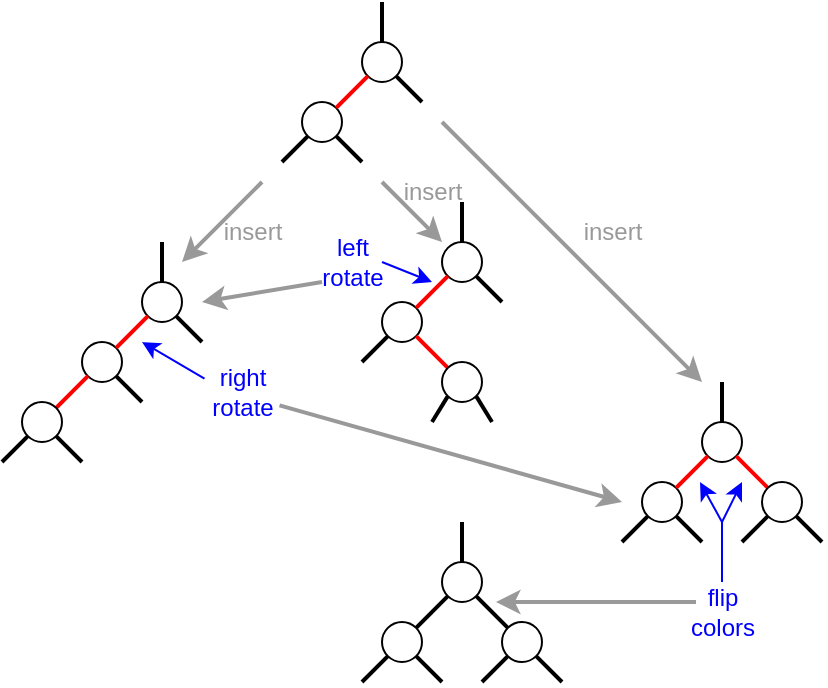 <mxfile version="21.1.8" type="device">
  <diagram name="Page-1" id="K5RO5vAFSD0qzrX4L_Oe">
    <mxGraphModel dx="713" dy="437" grid="1" gridSize="10" guides="1" tooltips="1" connect="1" arrows="1" fold="1" page="1" pageScale="1" pageWidth="850" pageHeight="1100" math="0" shadow="0">
      <root>
        <mxCell id="0" />
        <mxCell id="1" parent="0" />
        <mxCell id="9Hna-pLqmcIODTV9Pxg_-7" value="&lt;div style=&quot;&quot;&gt;&lt;br&gt;&lt;/div&gt;" style="ellipse;whiteSpace=wrap;html=1;aspect=fixed;align=center;" vertex="1" parent="1">
          <mxGeometry x="410" y="40" width="20" height="20" as="geometry" />
        </mxCell>
        <mxCell id="9Hna-pLqmcIODTV9Pxg_-9" value="" style="endArrow=none;html=1;rounded=0;strokeWidth=2;" edge="1" parent="1">
          <mxGeometry width="50" height="50" relative="1" as="geometry">
            <mxPoint x="420" y="40" as="sourcePoint" />
            <mxPoint x="420" y="20" as="targetPoint" />
          </mxGeometry>
        </mxCell>
        <mxCell id="9Hna-pLqmcIODTV9Pxg_-10" value="&lt;div style=&quot;&quot;&gt;&lt;br&gt;&lt;/div&gt;" style="ellipse;whiteSpace=wrap;html=1;aspect=fixed;align=center;" vertex="1" parent="1">
          <mxGeometry x="380" y="70" width="20" height="20" as="geometry" />
        </mxCell>
        <mxCell id="9Hna-pLqmcIODTV9Pxg_-11" value="" style="endArrow=none;html=1;rounded=0;strokeWidth=2;exitX=0;exitY=1;exitDx=0;exitDy=0;strokeColor=#FF0000;" edge="1" parent="1" source="9Hna-pLqmcIODTV9Pxg_-7" target="9Hna-pLqmcIODTV9Pxg_-10">
          <mxGeometry width="50" height="50" relative="1" as="geometry">
            <mxPoint x="430" y="50" as="sourcePoint" />
            <mxPoint x="430" y="30" as="targetPoint" />
          </mxGeometry>
        </mxCell>
        <mxCell id="9Hna-pLqmcIODTV9Pxg_-12" value="" style="endArrow=none;html=1;rounded=0;strokeWidth=2;entryX=1;entryY=1;entryDx=0;entryDy=0;" edge="1" parent="1" target="9Hna-pLqmcIODTV9Pxg_-7">
          <mxGeometry width="50" height="50" relative="1" as="geometry">
            <mxPoint x="440" y="70" as="sourcePoint" />
            <mxPoint x="430" y="30" as="targetPoint" />
          </mxGeometry>
        </mxCell>
        <mxCell id="9Hna-pLqmcIODTV9Pxg_-13" value="" style="endArrow=none;html=1;rounded=0;strokeWidth=2;entryX=0;entryY=1;entryDx=0;entryDy=0;" edge="1" parent="1" target="9Hna-pLqmcIODTV9Pxg_-10">
          <mxGeometry width="50" height="50" relative="1" as="geometry">
            <mxPoint x="370" y="100" as="sourcePoint" />
            <mxPoint x="437" y="67" as="targetPoint" />
          </mxGeometry>
        </mxCell>
        <mxCell id="9Hna-pLqmcIODTV9Pxg_-14" value="" style="endArrow=none;html=1;rounded=0;strokeWidth=2;entryX=1;entryY=1;entryDx=0;entryDy=0;" edge="1" parent="1" target="9Hna-pLqmcIODTV9Pxg_-10">
          <mxGeometry width="50" height="50" relative="1" as="geometry">
            <mxPoint x="410" y="100" as="sourcePoint" />
            <mxPoint x="393" y="97" as="targetPoint" />
          </mxGeometry>
        </mxCell>
        <mxCell id="9Hna-pLqmcIODTV9Pxg_-35" value="" style="endArrow=classic;html=1;rounded=0;strokeWidth=2;strokeColor=#999999;" edge="1" parent="1">
          <mxGeometry width="50" height="50" relative="1" as="geometry">
            <mxPoint x="360" y="110" as="sourcePoint" />
            <mxPoint x="320" y="150" as="targetPoint" />
            <Array as="points" />
          </mxGeometry>
        </mxCell>
        <mxCell id="9Hna-pLqmcIODTV9Pxg_-36" value="" style="group" vertex="1" connectable="0" parent="1">
          <mxGeometry x="230" y="140" width="100" height="110" as="geometry" />
        </mxCell>
        <mxCell id="9Hna-pLqmcIODTV9Pxg_-15" value="&lt;div style=&quot;&quot;&gt;&lt;br&gt;&lt;/div&gt;" style="ellipse;whiteSpace=wrap;html=1;aspect=fixed;align=center;" vertex="1" parent="9Hna-pLqmcIODTV9Pxg_-36">
          <mxGeometry x="70" y="20" width="20" height="20" as="geometry" />
        </mxCell>
        <mxCell id="9Hna-pLqmcIODTV9Pxg_-16" value="" style="endArrow=none;html=1;rounded=0;strokeWidth=2;" edge="1" parent="9Hna-pLqmcIODTV9Pxg_-36">
          <mxGeometry width="50" height="50" relative="1" as="geometry">
            <mxPoint x="80" y="20" as="sourcePoint" />
            <mxPoint x="80" as="targetPoint" />
          </mxGeometry>
        </mxCell>
        <mxCell id="9Hna-pLqmcIODTV9Pxg_-17" value="&lt;div style=&quot;&quot;&gt;&lt;br&gt;&lt;/div&gt;" style="ellipse;whiteSpace=wrap;html=1;aspect=fixed;align=center;" vertex="1" parent="9Hna-pLqmcIODTV9Pxg_-36">
          <mxGeometry x="40" y="50" width="20" height="20" as="geometry" />
        </mxCell>
        <mxCell id="9Hna-pLqmcIODTV9Pxg_-18" value="" style="endArrow=none;html=1;rounded=0;strokeWidth=2;exitX=0;exitY=1;exitDx=0;exitDy=0;strokeColor=#FF0000;" edge="1" parent="9Hna-pLqmcIODTV9Pxg_-36" source="9Hna-pLqmcIODTV9Pxg_-15" target="9Hna-pLqmcIODTV9Pxg_-17">
          <mxGeometry width="50" height="50" relative="1" as="geometry">
            <mxPoint x="90" y="30" as="sourcePoint" />
            <mxPoint x="90" y="10" as="targetPoint" />
          </mxGeometry>
        </mxCell>
        <mxCell id="9Hna-pLqmcIODTV9Pxg_-19" value="" style="endArrow=none;html=1;rounded=0;strokeWidth=2;entryX=1;entryY=1;entryDx=0;entryDy=0;" edge="1" parent="9Hna-pLqmcIODTV9Pxg_-36" target="9Hna-pLqmcIODTV9Pxg_-15">
          <mxGeometry width="50" height="50" relative="1" as="geometry">
            <mxPoint x="100" y="50" as="sourcePoint" />
            <mxPoint x="90" y="10" as="targetPoint" />
          </mxGeometry>
        </mxCell>
        <mxCell id="9Hna-pLqmcIODTV9Pxg_-20" value="" style="endArrow=none;html=1;rounded=0;strokeWidth=2;entryX=0;entryY=1;entryDx=0;entryDy=0;exitX=1;exitY=0;exitDx=0;exitDy=0;strokeColor=#FF0000;" edge="1" parent="9Hna-pLqmcIODTV9Pxg_-36" target="9Hna-pLqmcIODTV9Pxg_-17" source="9Hna-pLqmcIODTV9Pxg_-22">
          <mxGeometry width="50" height="50" relative="1" as="geometry">
            <mxPoint x="30" y="80" as="sourcePoint" />
            <mxPoint x="97" y="47" as="targetPoint" />
          </mxGeometry>
        </mxCell>
        <mxCell id="9Hna-pLqmcIODTV9Pxg_-21" value="" style="endArrow=none;html=1;rounded=0;strokeWidth=2;entryX=1;entryY=1;entryDx=0;entryDy=0;" edge="1" parent="9Hna-pLqmcIODTV9Pxg_-36" target="9Hna-pLqmcIODTV9Pxg_-17">
          <mxGeometry width="50" height="50" relative="1" as="geometry">
            <mxPoint x="70" y="80" as="sourcePoint" />
            <mxPoint x="53" y="77" as="targetPoint" />
          </mxGeometry>
        </mxCell>
        <mxCell id="9Hna-pLqmcIODTV9Pxg_-22" value="&lt;div style=&quot;&quot;&gt;&lt;br&gt;&lt;/div&gt;" style="ellipse;whiteSpace=wrap;html=1;aspect=fixed;align=center;" vertex="1" parent="9Hna-pLqmcIODTV9Pxg_-36">
          <mxGeometry x="10" y="80" width="20" height="20" as="geometry" />
        </mxCell>
        <mxCell id="9Hna-pLqmcIODTV9Pxg_-23" value="" style="endArrow=none;html=1;rounded=0;strokeWidth=2;entryX=1;entryY=1;entryDx=0;entryDy=0;" edge="1" parent="9Hna-pLqmcIODTV9Pxg_-36" target="9Hna-pLqmcIODTV9Pxg_-22">
          <mxGeometry width="50" height="50" relative="1" as="geometry">
            <mxPoint x="40" y="110" as="sourcePoint" />
            <mxPoint x="67" y="77" as="targetPoint" />
          </mxGeometry>
        </mxCell>
        <mxCell id="9Hna-pLqmcIODTV9Pxg_-24" value="" style="endArrow=none;html=1;rounded=0;strokeWidth=2;entryX=0;entryY=1;entryDx=0;entryDy=0;" edge="1" parent="9Hna-pLqmcIODTV9Pxg_-36" target="9Hna-pLqmcIODTV9Pxg_-22">
          <mxGeometry width="50" height="50" relative="1" as="geometry">
            <mxPoint y="110" as="sourcePoint" />
            <mxPoint x="37" y="107" as="targetPoint" />
          </mxGeometry>
        </mxCell>
        <mxCell id="9Hna-pLqmcIODTV9Pxg_-64" value="" style="endArrow=classic;html=1;rounded=0;strokeWidth=2;strokeColor=#999999;exitX=0.875;exitY=0.667;exitDx=0;exitDy=0;exitPerimeter=0;" edge="1" parent="9Hna-pLqmcIODTV9Pxg_-36" source="9Hna-pLqmcIODTV9Pxg_-37">
          <mxGeometry width="50" height="50" relative="1" as="geometry">
            <mxPoint x="130" y="100" as="sourcePoint" />
            <mxPoint x="310" y="130" as="targetPoint" />
            <Array as="points" />
          </mxGeometry>
        </mxCell>
        <mxCell id="9Hna-pLqmcIODTV9Pxg_-40" value="" style="group" vertex="1" connectable="0" parent="1">
          <mxGeometry x="410" y="120" width="70" height="110" as="geometry" />
        </mxCell>
        <mxCell id="9Hna-pLqmcIODTV9Pxg_-25" value="&lt;div style=&quot;&quot;&gt;&lt;br&gt;&lt;/div&gt;" style="ellipse;whiteSpace=wrap;html=1;aspect=fixed;align=center;" vertex="1" parent="9Hna-pLqmcIODTV9Pxg_-40">
          <mxGeometry x="40" y="20" width="20" height="20" as="geometry" />
        </mxCell>
        <mxCell id="9Hna-pLqmcIODTV9Pxg_-26" value="" style="endArrow=none;html=1;rounded=0;strokeWidth=2;" edge="1" parent="9Hna-pLqmcIODTV9Pxg_-40">
          <mxGeometry width="50" height="50" relative="1" as="geometry">
            <mxPoint x="50" y="20" as="sourcePoint" />
            <mxPoint x="50" as="targetPoint" />
          </mxGeometry>
        </mxCell>
        <mxCell id="9Hna-pLqmcIODTV9Pxg_-27" value="&lt;div style=&quot;&quot;&gt;&lt;br&gt;&lt;/div&gt;" style="ellipse;whiteSpace=wrap;html=1;aspect=fixed;align=center;" vertex="1" parent="9Hna-pLqmcIODTV9Pxg_-40">
          <mxGeometry x="10" y="50" width="20" height="20" as="geometry" />
        </mxCell>
        <mxCell id="9Hna-pLqmcIODTV9Pxg_-28" value="" style="endArrow=none;html=1;rounded=0;strokeWidth=2;exitX=0;exitY=1;exitDx=0;exitDy=0;strokeColor=#FF0000;" edge="1" parent="9Hna-pLqmcIODTV9Pxg_-40" source="9Hna-pLqmcIODTV9Pxg_-25" target="9Hna-pLqmcIODTV9Pxg_-27">
          <mxGeometry width="50" height="50" relative="1" as="geometry">
            <mxPoint x="60" y="30" as="sourcePoint" />
            <mxPoint x="60" y="10" as="targetPoint" />
          </mxGeometry>
        </mxCell>
        <mxCell id="9Hna-pLqmcIODTV9Pxg_-29" value="" style="endArrow=none;html=1;rounded=0;strokeWidth=2;entryX=1;entryY=1;entryDx=0;entryDy=0;" edge="1" parent="9Hna-pLqmcIODTV9Pxg_-40" target="9Hna-pLqmcIODTV9Pxg_-25">
          <mxGeometry width="50" height="50" relative="1" as="geometry">
            <mxPoint x="70" y="50" as="sourcePoint" />
            <mxPoint x="60" y="10" as="targetPoint" />
          </mxGeometry>
        </mxCell>
        <mxCell id="9Hna-pLqmcIODTV9Pxg_-30" value="" style="endArrow=none;html=1;rounded=0;strokeWidth=2;entryX=0;entryY=1;entryDx=0;entryDy=0;" edge="1" parent="9Hna-pLqmcIODTV9Pxg_-40" target="9Hna-pLqmcIODTV9Pxg_-27">
          <mxGeometry width="50" height="50" relative="1" as="geometry">
            <mxPoint y="80" as="sourcePoint" />
            <mxPoint x="67" y="47" as="targetPoint" />
          </mxGeometry>
        </mxCell>
        <mxCell id="9Hna-pLqmcIODTV9Pxg_-31" value="" style="endArrow=none;html=1;rounded=0;strokeWidth=2;entryX=1;entryY=1;entryDx=0;entryDy=0;exitX=0;exitY=0;exitDx=0;exitDy=0;strokeColor=#FF0000;" edge="1" parent="9Hna-pLqmcIODTV9Pxg_-40" target="9Hna-pLqmcIODTV9Pxg_-27" source="9Hna-pLqmcIODTV9Pxg_-32">
          <mxGeometry width="50" height="50" relative="1" as="geometry">
            <mxPoint x="40" y="80" as="sourcePoint" />
            <mxPoint x="23" y="77" as="targetPoint" />
          </mxGeometry>
        </mxCell>
        <mxCell id="9Hna-pLqmcIODTV9Pxg_-32" value="&lt;div style=&quot;&quot;&gt;&lt;br&gt;&lt;/div&gt;" style="ellipse;whiteSpace=wrap;html=1;aspect=fixed;align=center;" vertex="1" parent="9Hna-pLqmcIODTV9Pxg_-40">
          <mxGeometry x="40" y="80" width="20" height="20" as="geometry" />
        </mxCell>
        <mxCell id="9Hna-pLqmcIODTV9Pxg_-33" value="" style="endArrow=none;html=1;rounded=0;strokeWidth=2;entryX=0;entryY=1;entryDx=0;entryDy=0;" edge="1" parent="9Hna-pLqmcIODTV9Pxg_-40" target="9Hna-pLqmcIODTV9Pxg_-32">
          <mxGeometry width="50" height="50" relative="1" as="geometry">
            <mxPoint x="35" y="110" as="sourcePoint" />
            <mxPoint x="23" y="77" as="targetPoint" />
          </mxGeometry>
        </mxCell>
        <mxCell id="9Hna-pLqmcIODTV9Pxg_-34" value="" style="endArrow=none;html=1;rounded=0;strokeWidth=2;entryX=1;entryY=1;entryDx=0;entryDy=0;" edge="1" parent="9Hna-pLqmcIODTV9Pxg_-40" target="9Hna-pLqmcIODTV9Pxg_-32">
          <mxGeometry width="50" height="50" relative="1" as="geometry">
            <mxPoint x="65" y="110" as="sourcePoint" />
            <mxPoint x="33" y="87" as="targetPoint" />
          </mxGeometry>
        </mxCell>
        <mxCell id="9Hna-pLqmcIODTV9Pxg_-46" value="" style="endArrow=classic;html=1;rounded=0;strokeColor=#0000FF;" edge="1" parent="9Hna-pLqmcIODTV9Pxg_-40">
          <mxGeometry width="50" height="50" relative="1" as="geometry">
            <mxPoint x="10" y="30" as="sourcePoint" />
            <mxPoint x="35" y="40" as="targetPoint" />
          </mxGeometry>
        </mxCell>
        <mxCell id="9Hna-pLqmcIODTV9Pxg_-41" value="&lt;font color=&quot;#999999&quot;&gt;insert&lt;/font&gt;" style="text;html=1;align=center;verticalAlign=middle;resizable=0;points=[];autosize=1;strokeColor=none;fillColor=none;" vertex="1" parent="1">
          <mxGeometry x="330" y="120" width="50" height="30" as="geometry" />
        </mxCell>
        <mxCell id="9Hna-pLqmcIODTV9Pxg_-42" value="" style="endArrow=classic;html=1;rounded=0;strokeWidth=2;strokeColor=#999999;" edge="1" parent="1">
          <mxGeometry width="50" height="50" relative="1" as="geometry">
            <mxPoint x="420" y="110" as="sourcePoint" />
            <mxPoint x="450" y="140" as="targetPoint" />
            <Array as="points" />
          </mxGeometry>
        </mxCell>
        <mxCell id="9Hna-pLqmcIODTV9Pxg_-43" value="&lt;font color=&quot;#999999&quot;&gt;insert&lt;/font&gt;" style="text;html=1;align=center;verticalAlign=middle;resizable=0;points=[];autosize=1;strokeColor=none;fillColor=none;" vertex="1" parent="1">
          <mxGeometry x="420" y="100" width="50" height="30" as="geometry" />
        </mxCell>
        <mxCell id="9Hna-pLqmcIODTV9Pxg_-47" value="" style="endArrow=classic;html=1;rounded=0;strokeWidth=2;strokeColor=#999999;exitX=0.2;exitY=0.75;exitDx=0;exitDy=0;exitPerimeter=0;" edge="1" parent="1" source="9Hna-pLqmcIODTV9Pxg_-45">
          <mxGeometry width="50" height="50" relative="1" as="geometry">
            <mxPoint x="410" y="170" as="sourcePoint" />
            <mxPoint x="330" y="170" as="targetPoint" />
            <Array as="points" />
          </mxGeometry>
        </mxCell>
        <mxCell id="9Hna-pLqmcIODTV9Pxg_-58" value="" style="group" vertex="1" connectable="0" parent="1">
          <mxGeometry x="540" y="210" width="100" height="80" as="geometry" />
        </mxCell>
        <mxCell id="9Hna-pLqmcIODTV9Pxg_-48" value="&lt;div style=&quot;&quot;&gt;&lt;br&gt;&lt;/div&gt;" style="ellipse;whiteSpace=wrap;html=1;aspect=fixed;align=center;" vertex="1" parent="9Hna-pLqmcIODTV9Pxg_-58">
          <mxGeometry x="40" y="20" width="20" height="20" as="geometry" />
        </mxCell>
        <mxCell id="9Hna-pLqmcIODTV9Pxg_-49" value="" style="endArrow=none;html=1;rounded=0;strokeWidth=2;" edge="1" parent="9Hna-pLqmcIODTV9Pxg_-58">
          <mxGeometry width="50" height="50" relative="1" as="geometry">
            <mxPoint x="50" y="20" as="sourcePoint" />
            <mxPoint x="50" as="targetPoint" />
          </mxGeometry>
        </mxCell>
        <mxCell id="9Hna-pLqmcIODTV9Pxg_-50" value="&lt;div style=&quot;&quot;&gt;&lt;br&gt;&lt;/div&gt;" style="ellipse;whiteSpace=wrap;html=1;aspect=fixed;align=center;" vertex="1" parent="9Hna-pLqmcIODTV9Pxg_-58">
          <mxGeometry x="10" y="50" width="20" height="20" as="geometry" />
        </mxCell>
        <mxCell id="9Hna-pLqmcIODTV9Pxg_-51" value="" style="endArrow=none;html=1;rounded=0;strokeWidth=2;exitX=0;exitY=1;exitDx=0;exitDy=0;strokeColor=#FF0000;" edge="1" parent="9Hna-pLqmcIODTV9Pxg_-58" source="9Hna-pLqmcIODTV9Pxg_-48" target="9Hna-pLqmcIODTV9Pxg_-50">
          <mxGeometry width="50" height="50" relative="1" as="geometry">
            <mxPoint x="60" y="30" as="sourcePoint" />
            <mxPoint x="60" y="10" as="targetPoint" />
          </mxGeometry>
        </mxCell>
        <mxCell id="9Hna-pLqmcIODTV9Pxg_-52" value="" style="endArrow=none;html=1;rounded=0;strokeWidth=2;entryX=1;entryY=1;entryDx=0;entryDy=0;exitX=0;exitY=0;exitDx=0;exitDy=0;strokeColor=#FF0000;" edge="1" parent="9Hna-pLqmcIODTV9Pxg_-58" target="9Hna-pLqmcIODTV9Pxg_-48" source="9Hna-pLqmcIODTV9Pxg_-55">
          <mxGeometry width="50" height="50" relative="1" as="geometry">
            <mxPoint x="70" y="50" as="sourcePoint" />
            <mxPoint x="60" y="10" as="targetPoint" />
          </mxGeometry>
        </mxCell>
        <mxCell id="9Hna-pLqmcIODTV9Pxg_-53" value="" style="endArrow=none;html=1;rounded=0;strokeWidth=2;entryX=0;entryY=1;entryDx=0;entryDy=0;" edge="1" parent="9Hna-pLqmcIODTV9Pxg_-58" target="9Hna-pLqmcIODTV9Pxg_-50">
          <mxGeometry width="50" height="50" relative="1" as="geometry">
            <mxPoint y="80" as="sourcePoint" />
            <mxPoint x="67" y="47" as="targetPoint" />
          </mxGeometry>
        </mxCell>
        <mxCell id="9Hna-pLqmcIODTV9Pxg_-54" value="" style="endArrow=none;html=1;rounded=0;strokeWidth=2;entryX=1;entryY=1;entryDx=0;entryDy=0;" edge="1" parent="9Hna-pLqmcIODTV9Pxg_-58" target="9Hna-pLqmcIODTV9Pxg_-50">
          <mxGeometry width="50" height="50" relative="1" as="geometry">
            <mxPoint x="40" y="80" as="sourcePoint" />
            <mxPoint x="23" y="77" as="targetPoint" />
          </mxGeometry>
        </mxCell>
        <mxCell id="9Hna-pLqmcIODTV9Pxg_-55" value="&lt;div style=&quot;&quot;&gt;&lt;br&gt;&lt;/div&gt;" style="ellipse;whiteSpace=wrap;html=1;aspect=fixed;align=center;" vertex="1" parent="9Hna-pLqmcIODTV9Pxg_-58">
          <mxGeometry x="70" y="50" width="20" height="20" as="geometry" />
        </mxCell>
        <mxCell id="9Hna-pLqmcIODTV9Pxg_-56" value="" style="endArrow=none;html=1;rounded=0;strokeWidth=2;entryX=0;entryY=1;entryDx=0;entryDy=0;" edge="1" parent="9Hna-pLqmcIODTV9Pxg_-58" target="9Hna-pLqmcIODTV9Pxg_-55">
          <mxGeometry width="50" height="50" relative="1" as="geometry">
            <mxPoint x="60" y="80" as="sourcePoint" />
            <mxPoint x="127" y="47" as="targetPoint" />
          </mxGeometry>
        </mxCell>
        <mxCell id="9Hna-pLqmcIODTV9Pxg_-57" value="" style="endArrow=none;html=1;rounded=0;strokeWidth=2;entryX=1;entryY=1;entryDx=0;entryDy=0;" edge="1" parent="9Hna-pLqmcIODTV9Pxg_-58" target="9Hna-pLqmcIODTV9Pxg_-55">
          <mxGeometry width="50" height="50" relative="1" as="geometry">
            <mxPoint x="100" y="80" as="sourcePoint" />
            <mxPoint x="83" y="77" as="targetPoint" />
          </mxGeometry>
        </mxCell>
        <mxCell id="9Hna-pLqmcIODTV9Pxg_-77" value="" style="endArrow=none;html=1;rounded=0;strokeColor=#0000FF;" edge="1" parent="9Hna-pLqmcIODTV9Pxg_-58">
          <mxGeometry width="50" height="50" relative="1" as="geometry">
            <mxPoint x="50" y="100" as="sourcePoint" />
            <mxPoint x="50" y="70" as="targetPoint" />
          </mxGeometry>
        </mxCell>
        <mxCell id="9Hna-pLqmcIODTV9Pxg_-78" value="" style="endArrow=classic;html=1;rounded=0;strokeColor=#0000FF;" edge="1" parent="9Hna-pLqmcIODTV9Pxg_-58">
          <mxGeometry width="50" height="50" relative="1" as="geometry">
            <mxPoint x="50" y="70" as="sourcePoint" />
            <mxPoint x="39" y="50" as="targetPoint" />
          </mxGeometry>
        </mxCell>
        <mxCell id="9Hna-pLqmcIODTV9Pxg_-62" value="" style="endArrow=classic;html=1;rounded=0;strokeWidth=2;strokeColor=#999999;" edge="1" parent="1">
          <mxGeometry width="50" height="50" relative="1" as="geometry">
            <mxPoint x="450" y="80" as="sourcePoint" />
            <mxPoint x="580" y="210" as="targetPoint" />
            <Array as="points" />
          </mxGeometry>
        </mxCell>
        <mxCell id="9Hna-pLqmcIODTV9Pxg_-63" value="&lt;font color=&quot;#999999&quot;&gt;insert&lt;/font&gt;" style="text;html=1;align=center;verticalAlign=middle;resizable=0;points=[];autosize=1;strokeColor=none;fillColor=none;" vertex="1" parent="1">
          <mxGeometry x="510" y="120" width="50" height="30" as="geometry" />
        </mxCell>
        <mxCell id="9Hna-pLqmcIODTV9Pxg_-37" value="&lt;font color=&quot;#0000ff&quot;&gt;right&lt;br&gt;rotate&lt;/font&gt;" style="text;html=1;align=center;verticalAlign=middle;resizable=0;points=[];autosize=1;strokeColor=none;fillColor=none;" vertex="1" parent="1">
          <mxGeometry x="325" y="195" width="50" height="40" as="geometry" />
        </mxCell>
        <mxCell id="9Hna-pLqmcIODTV9Pxg_-38" value="" style="endArrow=classic;html=1;rounded=0;exitX=0.125;exitY=0.333;exitDx=0;exitDy=0;exitPerimeter=0;strokeColor=#0000FF;" edge="1" parent="1" source="9Hna-pLqmcIODTV9Pxg_-37">
          <mxGeometry width="50" height="50" relative="1" as="geometry">
            <mxPoint x="300" y="170" as="sourcePoint" />
            <mxPoint x="300" y="190" as="targetPoint" />
          </mxGeometry>
        </mxCell>
        <mxCell id="9Hna-pLqmcIODTV9Pxg_-45" value="&lt;font color=&quot;#0000ff&quot;&gt;left&lt;br&gt;rotate&lt;/font&gt;" style="text;html=1;align=center;verticalAlign=middle;resizable=0;points=[];autosize=1;strokeColor=none;fillColor=none;" vertex="1" parent="1">
          <mxGeometry x="379.999" y="130.003" width="50" height="40" as="geometry" />
        </mxCell>
        <mxCell id="9Hna-pLqmcIODTV9Pxg_-65" value="" style="group" vertex="1" connectable="0" parent="1">
          <mxGeometry x="410" y="280" width="100" height="80" as="geometry" />
        </mxCell>
        <mxCell id="9Hna-pLqmcIODTV9Pxg_-66" value="&lt;div style=&quot;&quot;&gt;&lt;br&gt;&lt;/div&gt;" style="ellipse;whiteSpace=wrap;html=1;aspect=fixed;align=center;" vertex="1" parent="9Hna-pLqmcIODTV9Pxg_-65">
          <mxGeometry x="40" y="20" width="20" height="20" as="geometry" />
        </mxCell>
        <mxCell id="9Hna-pLqmcIODTV9Pxg_-67" value="" style="endArrow=none;html=1;rounded=0;strokeWidth=2;" edge="1" parent="9Hna-pLqmcIODTV9Pxg_-65">
          <mxGeometry width="50" height="50" relative="1" as="geometry">
            <mxPoint x="50" y="20" as="sourcePoint" />
            <mxPoint x="50" as="targetPoint" />
          </mxGeometry>
        </mxCell>
        <mxCell id="9Hna-pLqmcIODTV9Pxg_-68" value="&lt;div style=&quot;&quot;&gt;&lt;br&gt;&lt;/div&gt;" style="ellipse;whiteSpace=wrap;html=1;aspect=fixed;align=center;" vertex="1" parent="9Hna-pLqmcIODTV9Pxg_-65">
          <mxGeometry x="10" y="50" width="20" height="20" as="geometry" />
        </mxCell>
        <mxCell id="9Hna-pLqmcIODTV9Pxg_-69" value="" style="endArrow=none;html=1;rounded=0;strokeWidth=2;exitX=0;exitY=1;exitDx=0;exitDy=0;strokeColor=#000000;" edge="1" parent="9Hna-pLqmcIODTV9Pxg_-65" source="9Hna-pLqmcIODTV9Pxg_-66" target="9Hna-pLqmcIODTV9Pxg_-68">
          <mxGeometry width="50" height="50" relative="1" as="geometry">
            <mxPoint x="60" y="30" as="sourcePoint" />
            <mxPoint x="60" y="10" as="targetPoint" />
          </mxGeometry>
        </mxCell>
        <mxCell id="9Hna-pLqmcIODTV9Pxg_-70" value="" style="endArrow=none;html=1;rounded=0;strokeWidth=2;entryX=1;entryY=1;entryDx=0;entryDy=0;exitX=0;exitY=0;exitDx=0;exitDy=0;strokeColor=#000000;" edge="1" parent="9Hna-pLqmcIODTV9Pxg_-65" source="9Hna-pLqmcIODTV9Pxg_-73" target="9Hna-pLqmcIODTV9Pxg_-66">
          <mxGeometry width="50" height="50" relative="1" as="geometry">
            <mxPoint x="70" y="50" as="sourcePoint" />
            <mxPoint x="60" y="10" as="targetPoint" />
          </mxGeometry>
        </mxCell>
        <mxCell id="9Hna-pLqmcIODTV9Pxg_-71" value="" style="endArrow=none;html=1;rounded=0;strokeWidth=2;entryX=0;entryY=1;entryDx=0;entryDy=0;" edge="1" parent="9Hna-pLqmcIODTV9Pxg_-65" target="9Hna-pLqmcIODTV9Pxg_-68">
          <mxGeometry width="50" height="50" relative="1" as="geometry">
            <mxPoint y="80" as="sourcePoint" />
            <mxPoint x="67" y="47" as="targetPoint" />
          </mxGeometry>
        </mxCell>
        <mxCell id="9Hna-pLqmcIODTV9Pxg_-72" value="" style="endArrow=none;html=1;rounded=0;strokeWidth=2;entryX=1;entryY=1;entryDx=0;entryDy=0;" edge="1" parent="9Hna-pLqmcIODTV9Pxg_-65" target="9Hna-pLqmcIODTV9Pxg_-68">
          <mxGeometry width="50" height="50" relative="1" as="geometry">
            <mxPoint x="40" y="80" as="sourcePoint" />
            <mxPoint x="23" y="77" as="targetPoint" />
          </mxGeometry>
        </mxCell>
        <mxCell id="9Hna-pLqmcIODTV9Pxg_-73" value="&lt;div style=&quot;&quot;&gt;&lt;br&gt;&lt;/div&gt;" style="ellipse;whiteSpace=wrap;html=1;aspect=fixed;align=center;" vertex="1" parent="9Hna-pLqmcIODTV9Pxg_-65">
          <mxGeometry x="70" y="50" width="20" height="20" as="geometry" />
        </mxCell>
        <mxCell id="9Hna-pLqmcIODTV9Pxg_-74" value="" style="endArrow=none;html=1;rounded=0;strokeWidth=2;entryX=0;entryY=1;entryDx=0;entryDy=0;" edge="1" parent="9Hna-pLqmcIODTV9Pxg_-65" target="9Hna-pLqmcIODTV9Pxg_-73">
          <mxGeometry width="50" height="50" relative="1" as="geometry">
            <mxPoint x="60" y="80" as="sourcePoint" />
            <mxPoint x="127" y="47" as="targetPoint" />
          </mxGeometry>
        </mxCell>
        <mxCell id="9Hna-pLqmcIODTV9Pxg_-75" value="" style="endArrow=none;html=1;rounded=0;strokeWidth=2;entryX=1;entryY=1;entryDx=0;entryDy=0;" edge="1" parent="9Hna-pLqmcIODTV9Pxg_-65" target="9Hna-pLqmcIODTV9Pxg_-73">
          <mxGeometry width="50" height="50" relative="1" as="geometry">
            <mxPoint x="100" y="80" as="sourcePoint" />
            <mxPoint x="83" y="77" as="targetPoint" />
          </mxGeometry>
        </mxCell>
        <mxCell id="9Hna-pLqmcIODTV9Pxg_-76" value="&lt;font color=&quot;#0000ff&quot;&gt;flip&lt;br&gt;colors&lt;br&gt;&lt;/font&gt;" style="text;html=1;align=center;verticalAlign=middle;resizable=0;points=[];autosize=1;strokeColor=none;fillColor=none;" vertex="1" parent="1">
          <mxGeometry x="560" y="305" width="60" height="40" as="geometry" />
        </mxCell>
        <mxCell id="9Hna-pLqmcIODTV9Pxg_-79" value="" style="endArrow=classic;html=1;rounded=0;strokeColor=#0000FF;" edge="1" parent="1">
          <mxGeometry width="50" height="50" relative="1" as="geometry">
            <mxPoint x="590" y="280" as="sourcePoint" />
            <mxPoint x="600" y="260" as="targetPoint" />
          </mxGeometry>
        </mxCell>
        <mxCell id="9Hna-pLqmcIODTV9Pxg_-81" value="" style="endArrow=classic;html=1;rounded=0;strokeWidth=2;strokeColor=#999999;" edge="1" parent="1">
          <mxGeometry width="50" height="50" relative="1" as="geometry">
            <mxPoint x="577" y="320.004" as="sourcePoint" />
            <mxPoint x="477" y="320" as="targetPoint" />
            <Array as="points" />
          </mxGeometry>
        </mxCell>
      </root>
    </mxGraphModel>
  </diagram>
</mxfile>
